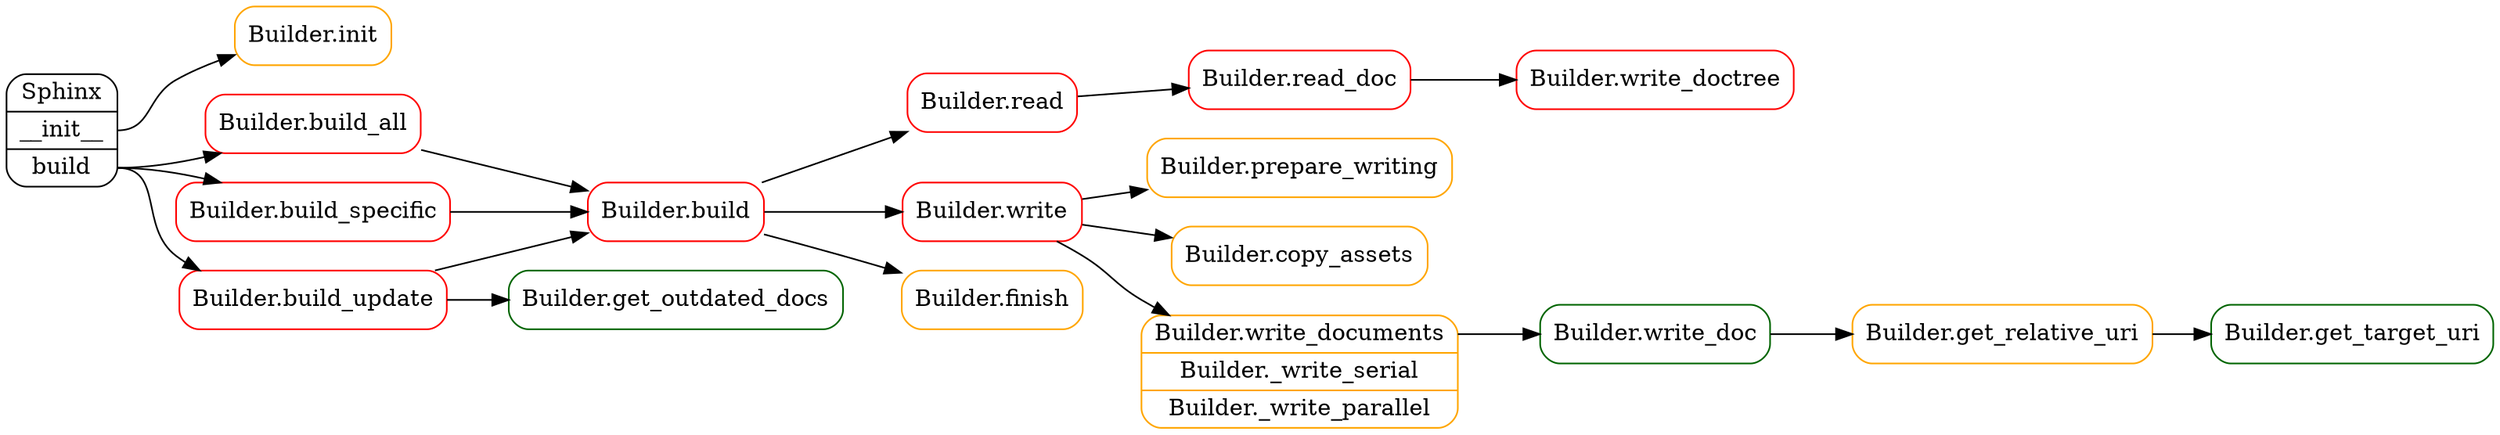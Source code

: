 // UML for the standard Sphinx build workflow

digraph build {
    graph [
        rankdir=LR
    ];
    node [
        shape=rect
        style=rounded
    ];
    // note: outline color of node indicates method type:
    // darkgreen = abstract
    // orange = overridable
    // red = final

    "Sphinx" [
        shape=record
        label = "Sphinx | <init> __init__ | <build> build"
    ];
    "Builder.init" [color=orange];
    "Builder.build_all" [color=red];
    "Builder.build_specific" [color=red];
    "Builder.build_update" [color=red];

    "Sphinx":init -> "Builder.init";
    "Sphinx":build -> "Builder.build_all";
    "Sphinx":build -> "Builder.build_specific";
    "Sphinx":build -> "Builder.build_update";

    "Builder.get_outdated_docs" [color=darkgreen];
    "Builder.build_update" -> "Builder.get_outdated_docs";

    "Builder.build" [color=red];

    "Builder.build_all" -> "Builder.build";
    "Builder.build_specific" -> "Builder.build";
    "Builder.build_update":p1 -> "Builder.build";

    "Builder.read" [color=red];
    "Builder.write" [color=red];
    "Builder.finish" [color=orange];

    "Builder.build" -> "Builder.read";
    "Builder.build" -> "Builder.write";
    "Builder.build" -> "Builder.finish";

    "Builder.read_doc" [color=red];
    "Builder.write_doctree" [color=red];

    "Builder.read" -> "Builder.read_doc";
    "Builder.read_doc" -> "Builder.write_doctree";

    "Builder.prepare_writing" [color=orange];
    "Builder.copy_assets" [color=orange];
    "Builder.write_documents" [color=orange];

    "Builder.write":p1 -> "Builder.prepare_writing";
    "Builder.write":p1 -> "Builder.copy_assets";
    "Builder.write_documents" [
        shape=record
        label = "<p1> Builder.write_documents | Builder._write_serial | Builder._write_parallel"
    ];
    "Builder.write":p1 -> "Builder.write_documents";

    "Builder.write_doc" [color=darkgreen];
    "Builder.get_relative_uri" [color=orange];

    "Builder.write_documents":p1 -> "Builder.write_doc";
    "Builder.write_doc" -> "Builder.get_relative_uri";

    "Builder.get_target_uri" [color=darkgreen];

    "Builder.get_relative_uri" -> "Builder.get_target_uri";
}
